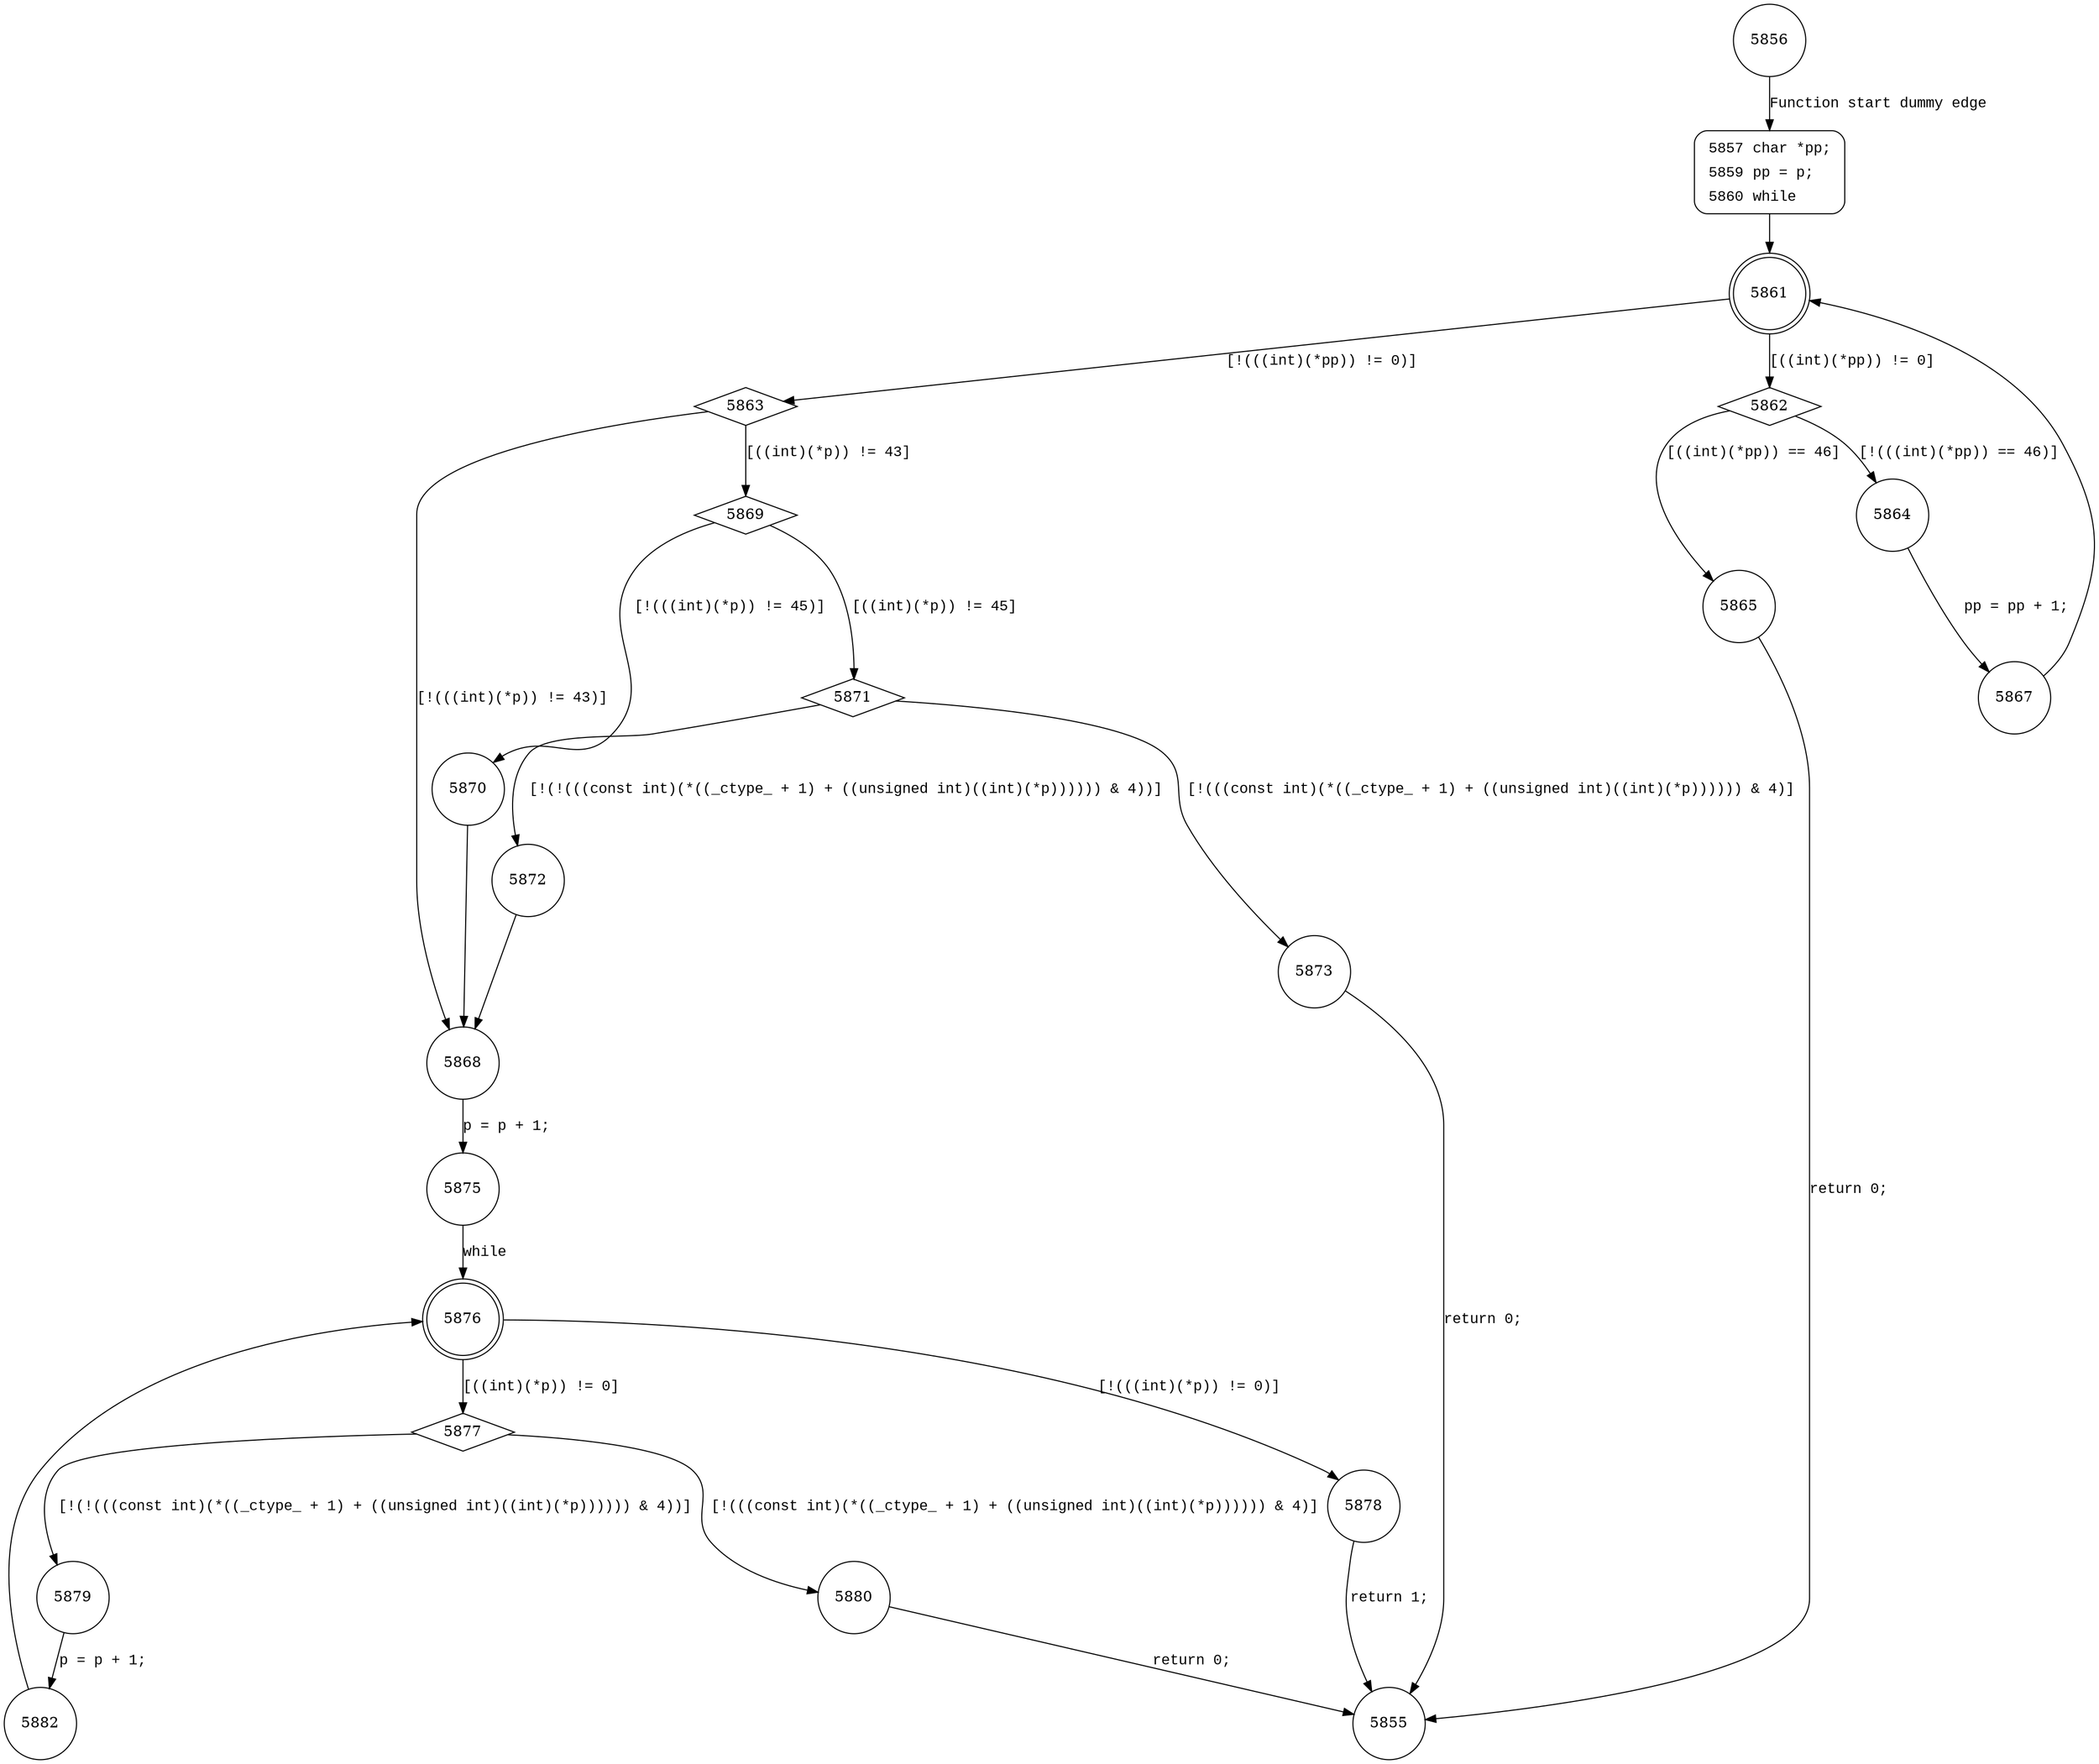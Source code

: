 digraph tisint {
5856 [shape="circle"]
5857 [shape="circle"]
5861 [shape="doublecircle"]
5863 [shape="diamond"]
5862 [shape="diamond"]
5864 [shape="circle"]
5865 [shape="circle"]
5867 [shape="circle"]
5868 [shape="circle"]
5869 [shape="diamond"]
5870 [shape="circle"]
5871 [shape="diamond"]
5872 [shape="circle"]
5873 [shape="circle"]
5875 [shape="circle"]
5876 [shape="doublecircle"]
5878 [shape="circle"]
5877 [shape="diamond"]
5879 [shape="circle"]
5880 [shape="circle"]
5882 [shape="circle"]
5855 [shape="circle"]
5857 [style="filled,bold" penwidth="1" fillcolor="white" fontname="Courier New" shape="Mrecord" label=<<table border="0" cellborder="0" cellpadding="3" bgcolor="white"><tr><td align="right">5857</td><td align="left">char *pp;</td></tr><tr><td align="right">5859</td><td align="left">pp = p;</td></tr><tr><td align="right">5860</td><td align="left">while</td></tr></table>>]
5857 -> 5861[label=""]
5856 -> 5857 [label="Function start dummy edge" fontname="Courier New"]
5861 -> 5863 [label="[!(((int)(*pp)) != 0)]" fontname="Courier New"]
5861 -> 5862 [label="[((int)(*pp)) != 0]" fontname="Courier New"]
5862 -> 5864 [label="[!(((int)(*pp)) == 46)]" fontname="Courier New"]
5862 -> 5865 [label="[((int)(*pp)) == 46]" fontname="Courier New"]
5864 -> 5867 [label="pp = pp + 1;" fontname="Courier New"]
5863 -> 5868 [label="[!(((int)(*p)) != 43)]" fontname="Courier New"]
5863 -> 5869 [label="[((int)(*p)) != 43]" fontname="Courier New"]
5869 -> 5870 [label="[!(((int)(*p)) != 45)]" fontname="Courier New"]
5869 -> 5871 [label="[((int)(*p)) != 45]" fontname="Courier New"]
5871 -> 5872 [label="[!(!(((const int)(*((_ctype_ + 1) + ((unsigned int)((int)(*p)))))) & 4))]" fontname="Courier New"]
5871 -> 5873 [label="[!(((const int)(*((_ctype_ + 1) + ((unsigned int)((int)(*p)))))) & 4)]" fontname="Courier New"]
5872 -> 5868 [label="" fontname="Courier New"]
5868 -> 5875 [label="p = p + 1;" fontname="Courier New"]
5876 -> 5878 [label="[!(((int)(*p)) != 0)]" fontname="Courier New"]
5876 -> 5877 [label="[((int)(*p)) != 0]" fontname="Courier New"]
5877 -> 5879 [label="[!(!(((const int)(*((_ctype_ + 1) + ((unsigned int)((int)(*p)))))) & 4))]" fontname="Courier New"]
5877 -> 5880 [label="[!(((const int)(*((_ctype_ + 1) + ((unsigned int)((int)(*p)))))) & 4)]" fontname="Courier New"]
5879 -> 5882 [label="p = p + 1;" fontname="Courier New"]
5878 -> 5855 [label="return 1;" fontname="Courier New"]
5865 -> 5855 [label="return 0;" fontname="Courier New"]
5867 -> 5861 [label="" fontname="Courier New"]
5873 -> 5855 [label="return 0;" fontname="Courier New"]
5875 -> 5876 [label="while" fontname="Courier New"]
5880 -> 5855 [label="return 0;" fontname="Courier New"]
5882 -> 5876 [label="" fontname="Courier New"]
5870 -> 5868 [label="" fontname="Courier New"]
}